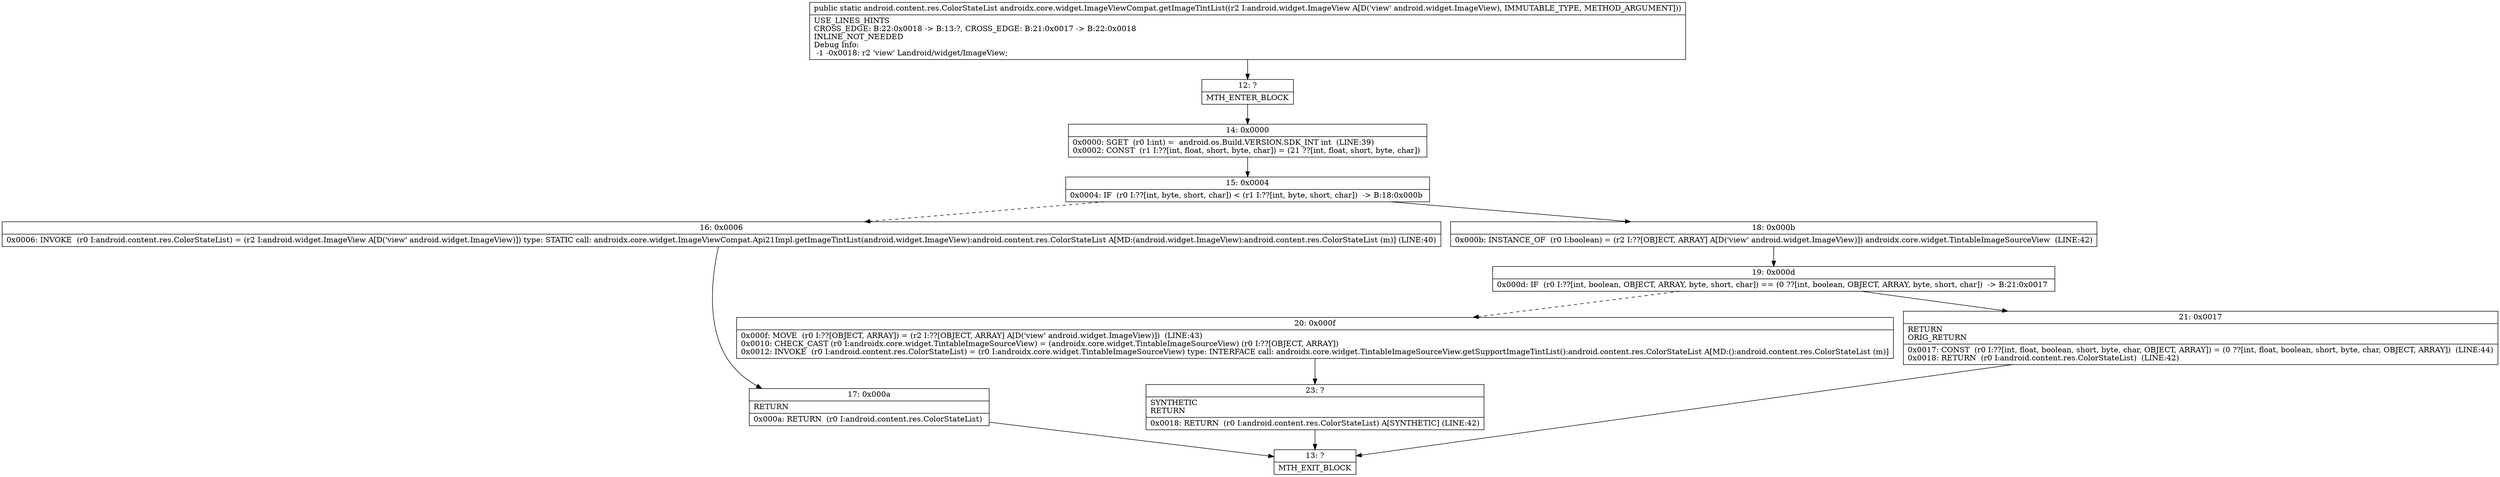 digraph "CFG forandroidx.core.widget.ImageViewCompat.getImageTintList(Landroid\/widget\/ImageView;)Landroid\/content\/res\/ColorStateList;" {
Node_12 [shape=record,label="{12\:\ ?|MTH_ENTER_BLOCK\l}"];
Node_14 [shape=record,label="{14\:\ 0x0000|0x0000: SGET  (r0 I:int) =  android.os.Build.VERSION.SDK_INT int  (LINE:39)\l0x0002: CONST  (r1 I:??[int, float, short, byte, char]) = (21 ??[int, float, short, byte, char]) \l}"];
Node_15 [shape=record,label="{15\:\ 0x0004|0x0004: IF  (r0 I:??[int, byte, short, char]) \< (r1 I:??[int, byte, short, char])  \-\> B:18:0x000b \l}"];
Node_16 [shape=record,label="{16\:\ 0x0006|0x0006: INVOKE  (r0 I:android.content.res.ColorStateList) = (r2 I:android.widget.ImageView A[D('view' android.widget.ImageView)]) type: STATIC call: androidx.core.widget.ImageViewCompat.Api21Impl.getImageTintList(android.widget.ImageView):android.content.res.ColorStateList A[MD:(android.widget.ImageView):android.content.res.ColorStateList (m)] (LINE:40)\l}"];
Node_17 [shape=record,label="{17\:\ 0x000a|RETURN\l|0x000a: RETURN  (r0 I:android.content.res.ColorStateList) \l}"];
Node_13 [shape=record,label="{13\:\ ?|MTH_EXIT_BLOCK\l}"];
Node_18 [shape=record,label="{18\:\ 0x000b|0x000b: INSTANCE_OF  (r0 I:boolean) = (r2 I:??[OBJECT, ARRAY] A[D('view' android.widget.ImageView)]) androidx.core.widget.TintableImageSourceView  (LINE:42)\l}"];
Node_19 [shape=record,label="{19\:\ 0x000d|0x000d: IF  (r0 I:??[int, boolean, OBJECT, ARRAY, byte, short, char]) == (0 ??[int, boolean, OBJECT, ARRAY, byte, short, char])  \-\> B:21:0x0017 \l}"];
Node_20 [shape=record,label="{20\:\ 0x000f|0x000f: MOVE  (r0 I:??[OBJECT, ARRAY]) = (r2 I:??[OBJECT, ARRAY] A[D('view' android.widget.ImageView)])  (LINE:43)\l0x0010: CHECK_CAST (r0 I:androidx.core.widget.TintableImageSourceView) = (androidx.core.widget.TintableImageSourceView) (r0 I:??[OBJECT, ARRAY]) \l0x0012: INVOKE  (r0 I:android.content.res.ColorStateList) = (r0 I:androidx.core.widget.TintableImageSourceView) type: INTERFACE call: androidx.core.widget.TintableImageSourceView.getSupportImageTintList():android.content.res.ColorStateList A[MD:():android.content.res.ColorStateList (m)]\l}"];
Node_23 [shape=record,label="{23\:\ ?|SYNTHETIC\lRETURN\l|0x0018: RETURN  (r0 I:android.content.res.ColorStateList) A[SYNTHETIC] (LINE:42)\l}"];
Node_21 [shape=record,label="{21\:\ 0x0017|RETURN\lORIG_RETURN\l|0x0017: CONST  (r0 I:??[int, float, boolean, short, byte, char, OBJECT, ARRAY]) = (0 ??[int, float, boolean, short, byte, char, OBJECT, ARRAY])  (LINE:44)\l0x0018: RETURN  (r0 I:android.content.res.ColorStateList)  (LINE:42)\l}"];
MethodNode[shape=record,label="{public static android.content.res.ColorStateList androidx.core.widget.ImageViewCompat.getImageTintList((r2 I:android.widget.ImageView A[D('view' android.widget.ImageView), IMMUTABLE_TYPE, METHOD_ARGUMENT]))  | USE_LINES_HINTS\lCROSS_EDGE: B:22:0x0018 \-\> B:13:?, CROSS_EDGE: B:21:0x0017 \-\> B:22:0x0018\lINLINE_NOT_NEEDED\lDebug Info:\l  \-1 \-0x0018: r2 'view' Landroid\/widget\/ImageView;\l}"];
MethodNode -> Node_12;Node_12 -> Node_14;
Node_14 -> Node_15;
Node_15 -> Node_16[style=dashed];
Node_15 -> Node_18;
Node_16 -> Node_17;
Node_17 -> Node_13;
Node_18 -> Node_19;
Node_19 -> Node_20[style=dashed];
Node_19 -> Node_21;
Node_20 -> Node_23;
Node_23 -> Node_13;
Node_21 -> Node_13;
}

